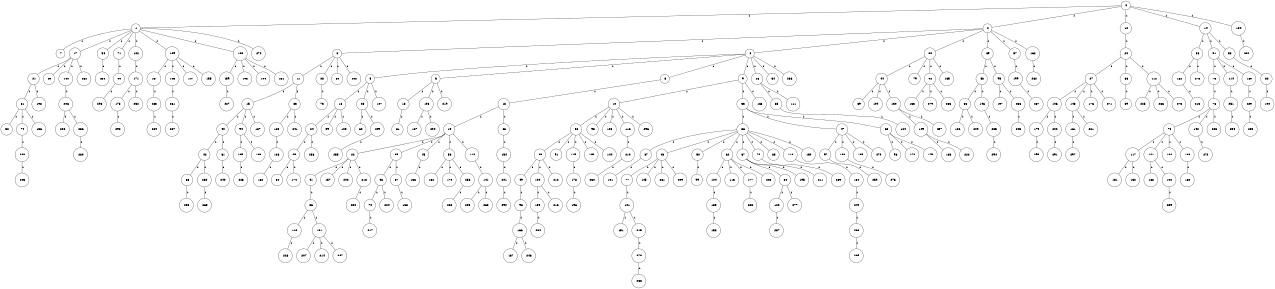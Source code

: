 graph G {
size="8.5,11;"
ratio = "expand;"
fixedsize="true;"
overlap="scale;"
node[shape=circle,width=.12,hight=.12,fontsize=12]
edge[fontsize=12]

0[label=" 0" color=black, pos="1.299342,0.36699263!"];
1[label=" 1" color=black, pos="0.058513822,1.9721561!"];
2[label=" 2" color=black, pos="1.2209248,2.9621127!"];
3[label=" 3" color=black, pos="0.88116347,2.0956647!"];
4[label=" 4" color=black, pos="0.77506588,2.7527484!"];
5[label=" 5" color=black, pos="2.3820569,2.0019008!"];
6[label=" 6" color=black, pos="0.62851527,1.3125029!"];
7[label=" 7" color=black, pos="2.1648996,2.4105428!"];
8[label=" 8" color=black, pos="2.5068459,1.6314685!"];
9[label=" 9" color=black, pos="0.27218989,0.10347103!"];
10[label=" 10" color=black, pos="0.015933411,1.6748374!"];
11[label=" 11" color=black, pos="1.3807884,0.82657941!"];
12[label=" 12" color=black, pos="2.1055026,0.29790173!"];
13[label=" 13" color=black, pos="2.8443108,2.2683367!"];
14[label=" 14" color=black, pos="0.57290759,1.3824!"];
15[label=" 15" color=black, pos="0.13322949,1.2020489!"];
16[label=" 16" color=black, pos="2.5704781,1.2054351!"];
17[label=" 17" color=black, pos="0.43714195,2.3357827!"];
18[label=" 18" color=black, pos="0.37448986,1.3501722!"];
19[label=" 19" color=black, pos="2.7811222,0.91113255!"];
20[label=" 20" color=black, pos="2.7560794,0.37418425!"];
21[label=" 21" color=black, pos="0.50883681,1.0732163!"];
22[label=" 22" color=black, pos="1.2233605,2.8195516!"];
23[label=" 23" color=black, pos="0.24855909,0.9966654!"];
24[label=" 24" color=black, pos="2.8551178,0.66170526!"];
25[label=" 25" color=black, pos="1.5110066,0.74533515!"];
26[label=" 26" color=black, pos="2.008108,0.64077475!"];
27[label=" 27" color=black, pos="2.272259,0.67585496!"];
28[label=" 28" color=black, pos="2.7609416,0.62872874!"];
29[label=" 29" color=black, pos="0.69256015,0.35152278!"];
30[label=" 30" color=black, pos="0.15756143,2.2725107!"];
31[label=" 31" color=black, pos="2.1926748,0.22515776!"];
32[label=" 32" color=black, pos="2.4712766,0.34005245!"];
33[label=" 33" color=black, pos="0.88435095,1.8677797!"];
34[label=" 34" color=black, pos="0.18089498,1.6816892!"];
35[label=" 35" color=black, pos="0.060461749,2.4814925!"];
36[label=" 36" color=black, pos="0.40758338,2.0911817!"];
37[label=" 37" color=black, pos="2.8121663,1.0160642!"];
38[label=" 38" color=black, pos="1.6137789,2.3758483!"];
39[label=" 39" color=black, pos="2.557751,2.8542463!"];
40[label=" 40" color=black, pos="0.48786904,2.0113108!"];
41[label=" 41" color=black, pos="2.2796864,1.264679!"];
42[label=" 42" color=black, pos="2.3876449,1.9137354!"];
43[label=" 43" color=black, pos="2.3039124,2.26951!"];
44[label=" 44" color=black, pos="1.5054491,2.8116393!"];
45[label=" 45" color=black, pos="1.8033962,1.2873431!"];
46[label=" 46" color=black, pos="2.1162783,0.22362874!"];
47[label=" 47" color=black, pos="2.2641974,2.7030569!"];
48[label=" 48" color=black, pos="0.27217388,1.1242865!"];
49[label=" 49" color=black, pos="1.5934581,1.0124416!"];
50[label=" 50" color=black, pos="2.3353337,1.4292097!"];
51[label=" 51" color=black, pos="1.3214049,0.35074175!"];
52[label=" 52" color=black, pos="0.059411458,1.1444693!"];
53[label=" 53" color=black, pos="1.9900845,0.27998271!"];
54[label=" 54" color=black, pos="0.095003897,1.7803921!"];
55[label=" 55" color=black, pos="1.5814865,2.1112678!"];
56[label=" 56" color=black, pos="0.19781668,0.40552068!"];
57[label=" 57" color=black, pos="1.6245198,0.77237788!"];
58[label=" 58" color=black, pos="0.34413932,2.5990994!"];
59[label=" 59" color=black, pos="1.9003074,1.4923981!"];
60[label=" 60" color=black, pos="0.11222218,0.82252649!"];
61[label=" 61" color=black, pos="0.06867994,0.20866946!"];
62[label=" 62" color=black, pos="1.6061206,0.52288517!"];
63[label=" 63" color=black, pos="2.4725106,0.041267587!"];
64[label=" 64" color=black, pos="2.8697073,0.46160209!"];
65[label=" 65" color=black, pos="1.8647506,1.4540805!"];
66[label=" 66" color=black, pos="2.4355676,0.87443407!"];
67[label=" 67" color=black, pos="1.003021,2.2955938!"];
68[label=" 68" color=black, pos="2.0036996,1.2175499!"];
69[label=" 69" color=black, pos="2.2206295,2.2360634!"];
70[label=" 70" color=black, pos="0.41528092,0.014357305!"];
71[label=" 71" color=black, pos="1.3931016,1.5581188!"];
72[label=" 72" color=black, pos="1.5024132,0.75703592!"];
73[label=" 73" color=black, pos="1.2537009,1.5760536!"];
74[label=" 74" color=black, pos="2.2642962,2.0251434!"];
75[label=" 75" color=black, pos="2.8173199,2.3825605!"];
76[label=" 76" color=black, pos="0.43885752,0.89339913!"];
77[label=" 77" color=black, pos="2.0263297,0.48623713!"];
78[label=" 78" color=black, pos="1.8884112,1.3294021!"];
79[label=" 79" color=black, pos="2.5562193,1.5443216!"];
80[label=" 80" color=black, pos="2.9072418,1.4257962!"];
81[label=" 81" color=black, pos="0.51247392,0.85021111!"];
82[label=" 82" color=black, pos="1.4523376,0.044087445!"];
83[label=" 83" color=black, pos="2.1960918,0.090677009!"];
84[label=" 84" color=black, pos="0.026758329,2.2944363!"];
85[label=" 85" color=black, pos="2.1135387,1.4946987!"];
86[label=" 86" color=black, pos="0.28126785,1.2834626!"];
87[label=" 87" color=black, pos="2.7116217,2.8961197!"];
88[label=" 88" color=black, pos="2.1291418,2.7798062!"];
89[label=" 89" color=black, pos="0.32376575,2.4183858!"];
90[label=" 90" color=black, pos="1.5053719,1.0457608!"];
91[label=" 91" color=black, pos="1.8891212,2.3364129!"];
92[label=" 92" color=black, pos="2.1205139,0.96896761!"];
93[label=" 93" color=black, pos="1.4115226,1.2360025!"];
94[label=" 94" color=black, pos="1.2877671,2.5302776!"];
95[label=" 95" color=black, pos="0.34724928,0.61825235!"];
96[label=" 96" color=black, pos="0.74831318,0.11800673!"];
97[label=" 97" color=black, pos="1.0280759,1.8481822!"];
98[label=" 98" color=black, pos="2.9988659,1.2349114!"];
99[label=" 99" color=black, pos="0.030380801,1.8038667!"];
100[label=" 100" color=black, pos="0.20217346,0.38494735!"];
101[label=" 101" color=black, pos="0.23650054,1.3064865!"];
102[label=" 102" color=black, pos="2.1404149,1.5236564!"];
103[label=" 103" color=black, pos="2.2631614,1.9640552!"];
104[label=" 104" color=black, pos="0.53996734,1.0835536!"];
105[label=" 105" color=black, pos="0.61845451,2.101491!"];
106[label=" 106" color=black, pos="1.8256788,2.5053075!"];
107[label=" 107" color=black, pos="1.9077266,0.0069543384!"];
108[label=" 108" color=black, pos="2.0820084,2.7235961!"];
109[label=" 109" color=black, pos="0.012851503,1.8427765!"];
110[label=" 110" color=black, pos="0.86684681,0.64093055!"];
111[label=" 111" color=black, pos="2.5083417,1.1414829!"];
112[label=" 112" color=black, pos="2.6870477,2.6163523!"];
113[label=" 113" color=black, pos="0.15677223,1.9228226!"];
114[label=" 114" color=black, pos="1.0542456,0.83851065!"];
115[label=" 115" color=black, pos="2.7373042,1.0718723!"];
116[label=" 116" color=black, pos="1.2373667,0.13782153!"];
117[label=" 117" color=black, pos="2.8255511,1.4034846!"];
118[label=" 118" color=black, pos="2.347031,0.82240617!"];
119[label=" 119" color=black, pos="0.64940088,2.9036819!"];
120[label=" 120" color=black, pos="2.1889255,1.6419508!"];
121[label=" 121" color=black, pos="1.2378774,2.3281488!"];
122[label=" 122" color=black, pos="2.9929035,2.2540952!"];
123[label=" 123" color=black, pos="2.0121244,2.5495203!"];
124[label=" 124" color=black, pos="0.12143598,0.49970925!"];
125[label=" 125" color=black, pos="1.6679399,2.639385!"];
126[label=" 126" color=black, pos="2.9476089,2.8703437!"];
127[label=" 127" color=black, pos="2.4256802,2.9334584!"];
128[label=" 128" color=black, pos="2.2940597,2.9603034!"];
129[label=" 129" color=black, pos="2.1401826,2.8240601!"];
130[label=" 130" color=black, pos="2.4551116,1.8632938!"];
131[label=" 131" color=black, pos="1.4041229,0.71672707!"];
132[label=" 132" color=black, pos="0.10015582,0.47254597!"];
133[label=" 133" color=black, pos="1.1196301,0.78306659!"];
134[label=" 134" color=black, pos="0.57372215,2.6642489!"];
135[label=" 135" color=black, pos="0.42743583,2.6140081!"];
136[label=" 136" color=black, pos="0.17311651,1.2534326!"];
137[label=" 137" color=black, pos="1.8627637,2.4463853!"];
138[label=" 138" color=black, pos="0.15564816,2.7851113!"];
139[label=" 139" color=black, pos="1.7224931,1.08533!"];
140[label=" 140" color=black, pos="1.7182747,1.5907446!"];
141[label=" 141" color=black, pos="0.66980691,1.9051439!"];
142[label=" 142" color=black, pos="2.0272214,1.2429314!"];
143[label=" 143" color=black, pos="0.1671001,0.17615278!"];
144[label=" 144" color=black, pos="0.43125106,2.6535158!"];
145[label=" 145" color=black, pos="0.50707821,2.6118901!"];
146[label=" 146" color=black, pos="2.40958,0.22249745!"];
147[label=" 147" color=black, pos="2.8988398,0.95472196!"];
148[label=" 148" color=black, pos="2.8657033,0.45501939!"];
149[label=" 149" color=black, pos="1.9192777,1.7790393!"];
150[label=" 150" color=black, pos="1.9295561,2.4011563!"];
151[label=" 151" color=black, pos="2.8789103,2.4368728!"];
152[label=" 152" color=black, pos="0.0068945489,2.6041761!"];
153[label=" 153" color=black, pos="1.1902896,1.1766991!"];
154[label=" 154" color=black, pos="1.6130677,2.7319428!"];
155[label=" 155" color=black, pos="0.70702399,1.129022!"];
156[label=" 156" color=black, pos="2.2321312,2.1082376!"];
157[label=" 157" color=black, pos="2.9442047,2.097908!"];
158[label=" 158" color=black, pos="2.9092476,0.9704171!"];
159[label=" 159" color=black, pos="0.076373472,1.0983192!"];
160[label=" 160" color=black, pos="2.4976786,0.59724078!"];
161[label=" 161" color=black, pos="0.91856156,1.2878379!"];
162[label=" 162" color=black, pos="1.1731365,0.043536718!"];
163[label=" 163" color=black, pos="1.7064453,0.45288781!"];
164[label=" 164" color=black, pos="2.7566002,2.0899855!"];
165[label=" 165" color=black, pos="1.4484023,1.5745658!"];
166[label=" 166" color=black, pos="2.6869578,1.1458078!"];
167[label=" 167" color=black, pos="0.95227284,0.84659932!"];
168[label=" 168" color=black, pos="0.94662232,0.13791959!"];
169[label=" 169" color=black, pos="1.21778,1.3968131!"];
170[label=" 170" color=black, pos="1.4455381,0.27107696!"];
171[label=" 171" color=black, pos="1.6129086,1.09056!"];
172[label=" 172" color=black, pos="1.2850902,1.0703137!"];
173[label=" 173" color=black, pos="0.36843891,1.0911423!"];
174[label=" 174" color=black, pos="0.18986235,1.818728!"];
175[label=" 175" color=black, pos="2.4810771,0.5920866!"];
176[label=" 176" color=black, pos="1.1091674,2.2928833!"];
177[label=" 177" color=black, pos="0.15576363,0.71786392!"];
178[label=" 178" color=black, pos="2.1300462,2.7532851!"];
179[label=" 179" color=black, pos="1.7129057,1.1124635!"];
180[label=" 180" color=black, pos="2.0243905,0.73148823!"];
181[label=" 181" color=black, pos="1.8276566,1.4482261!"];
182[label=" 182" color=black, pos="2.0595806,2.1596542!"];
183[label=" 183" color=black, pos="2.9322815,0.96835712!"];
184[label=" 184" color=black, pos="1.481747,1.3683963!"];
185[label=" 185" color=black, pos="1.9509368,2.2388123!"];
186[label=" 186" color=black, pos="0.075201138,1.8239377!"];
187[label=" 187" color=black, pos="2.8359424,0.7861026!"];
188[label=" 188" color=black, pos="1.1191784,1.2531622!"];
189[label=" 189" color=black, pos="0.34022139,2.964354!"];
190[label=" 190" color=black, pos="1.9683424,1.9404598!"];
191[label=" 191" color=black, pos="1.8757489,2.9420728!"];
192[label=" 192" color=black, pos="0.17005726,0.99500643!"];
193[label=" 193" color=black, pos="1.3967294,0.20197696!"];
194[label=" 194" color=black, pos="1.2259161,1.2600373!"];
195[label=" 195" color=black, pos="0.96231585,0.92219129!"];
196[label=" 196" color=black, pos="1.5637307,2.0283292!"];
197[label=" 197" color=black, pos="2.8767418,1.3037542!"];
198[label=" 198" color=black, pos="2.1166913,1.7457082!"];
199[label=" 199" color=black, pos="0.15303078,2.349936!"];
200[label=" 200" color=black, pos="0.99825006,0.44408206!"];
201[label=" 201" color=black, pos="1.5787612,1.8669099!"];
202[label=" 202" color=black, pos="1.6719737,0.86653568!"];
203[label=" 203" color=black, pos="2.1730871,0.71578374!"];
204[label=" 204" color=black, pos="0.96408049,2.64077!"];
205[label=" 205" color=black, pos="1.7367961,2.6859066!"];
206[label=" 206" color=black, pos="2.188738,0.84592761!"];
207[label=" 207" color=black, pos="1.1193957,2.6648569!"];
208[label=" 208" color=black, pos="0.54080613,0.51262519!"];
209[label=" 209" color=black, pos="1.7549979,2.9242445!"];
210[label=" 210" color=black, pos="2.5064824,0.061261135!"];
211[label=" 211" color=black, pos="1.5795072,0.41638735!"];
212[label=" 212" color=black, pos="1.5211578,1.38441!"];
213[label=" 213" color=black, pos="2.0016815,1.1114413!"];
214[label=" 214" color=black, pos="2.5019313,0.53218833!"];
215[label=" 215" color=black, pos="0.1532326,2.7389728!"];
216[label=" 216" color=black, pos="0.30598412,0.81360603!"];
217[label=" 217" color=black, pos="0.63113308,1.4879537!"];
218[label=" 218" color=black, pos="1.5286308,1.8171849!"];
219[label=" 219" color=black, pos="1.3262597,0.65172567!"];
220[label=" 220" color=black, pos="0.29072962,2.1053714!"];
221[label=" 221" color=black, pos="0.10645224,1.4828306!"];
222[label=" 222" color=black, pos="1.1741817,2.2297106!"];
223[label=" 223" color=black, pos="2.2120641,1.021453!"];
224[label=" 224" color=black, pos="2.2202813,1.5790303!"];
225[label=" 225" color=black, pos="0.57290962,2.9890298!"];
226[label=" 226" color=black, pos="1.6161988,1.2096784!"];
227[label=" 227" color=black, pos="1.039787,0.78987597!"];
228[label=" 228" color=black, pos="1.8975398,2.6229278!"];
229[label=" 229" color=black, pos="2.1120601,0.61237556!"];
230[label=" 230" color=black, pos="0.12077732,1.6136561!"];
231[label=" 231" color=black, pos="1.8107695,1.8508897!"];
232[label=" 232" color=black, pos="2.4701682,0.88246516!"];
233[label=" 233" color=black, pos="2.496904,1.1446182!"];
234[label=" 234" color=black, pos="2.6777098,2.0555613!"];
235[label=" 235" color=black, pos="0.21570072,1.0480135!"];
236[label=" 236" color=black, pos="1.7406847,2.1172325!"];
237[label=" 237" color=black, pos="1.7766996,0.13898663!"];
238[label=" 238" color=black, pos="2.5716942,0.23031838!"];
239[label=" 239" color=black, pos="2.3877519,1.4135144!"];
240[label=" 240" color=black, pos="1.5111281,2.9009979!"];
241[label=" 241" color=black, pos="2.1674746,2.121135!"];
242[label=" 242" color=black, pos="2.3999127,0.56268112!"];
243[label=" 243" color=black, pos="1.0221336,0.7288539!"];
244[label=" 244" color=black, pos="2.2816358,1.615563!"];
245[label=" 245" color=black, pos="1.5756944,1.9558124!"];
246[label=" 246" color=black, pos="1.5071924,1.5298522!"];
247[label=" 247" color=black, pos="2.2673388,2.7528643!"];
248[label=" 248" color=black, pos="2.2393462,2.7864991!"];
249[label=" 249" color=black, pos="0.69947827,1.2520051!"];
250[label=" 250" color=black, pos="0.084330433,0.71500439!"];
251[label=" 251" color=black, pos="1.4253808,2.8692823!"];
252[label=" 252" color=black, pos="0.28994466,0.7653521!"];
253[label=" 253" color=black, pos="2.239395,1.0130276!"];
254[label=" 254" color=black, pos="1.9072952,1.6415317!"];
255[label=" 255" color=black, pos="1.4862465,0.95310101!"];
256[label=" 256" color=black, pos="1.0482583,0.13241356!"];
257[label=" 257" color=black, pos="1.6472343,2.8471275!"];
258[label=" 258" color=black, pos="1.1991049,1.8380287!"];
259[label=" 259" color=black, pos="1.0059902,2.3315024!"];
260[label=" 260" color=black, pos="2.1921563,2.1615739!"];
261[label=" 261" color=black, pos="1.818019,2.1781387!"];
262[label=" 262" color=black, pos="2.7174814,2.8999482!"];
263[label=" 263" color=black, pos="2.2140665,0.92932068!"];
264[label=" 264" color=black, pos="2.5926494,1.0100612!"];
265[label=" 265" color=black, pos="0.44615292,2.9714484!"];
266[label=" 266" color=black, pos="1.4193206,0.26974362!"];
267[label=" 267" color=black, pos="2.5167881,0.72124558!"];
268[label=" 268" color=black, pos="0.69810058,0.14049566!"];
269[label=" 269" color=black, pos="1.057421,2.2414338!"];
270[label=" 270" color=black, pos="1.1383048,0.97863031!"];
271[label=" 271" color=black, pos="2.9944312,0.61469598!"];
272[label=" 272" color=black, pos="2.9696852,2.8269643!"];
273[label=" 273" color=black, pos="0.48194595,0.061096007!"];
274[label=" 274" color=black, pos="0.60788969,1.3265773!"];
275[label=" 275" color=black, pos="2.9320857,1.8336221!"];
276[label=" 276" color=black, pos="1.9306424,2.1463058!"];
277[label=" 277" color=black, pos="2.2927522,2.7629657!"];
278[label=" 278" color=black, pos="1.5291216,0.78342821!"];
279[label=" 279" color=black, pos="0.64954704,1.1106334!"];
280[label=" 280" color=black, pos="0.022881402,2.0350704!"];
281[label=" 281" color=black, pos="1.7360103,2.4060939!"];
282[label=" 282" color=black, pos="2.4270061,2.4685777!"];
283[label=" 283" color=black, pos="2.7804941,1.989278!"];
284[label=" 284" color=black, pos="1.2763177,2.6991998!"];
285[label=" 285" color=black, pos="1.5233235,0.0001267842!"];
286[label=" 286" color=black, pos="1.2037616,0.57599784!"];
287[label=" 287" color=black, pos="1.1816792,0.47254091!"];
288[label=" 288" color=black, pos="1.6242289,0.70938793!"];
289[label=" 289" color=black, pos="1.6037778,0.70413914!"];
290[label=" 290" color=black, pos="1.8481531,2.3898756!"];
291[label=" 291" color=black, pos="1.4749167,2.3397837!"];
292[label=" 292" color=black, pos="1.5147374,2.3203042!"];
293[label=" 293" color=black, pos="1.501149,0.090505918!"];
294[label=" 294" color=black, pos="2.103986,2.5582193!"];
295[label=" 295" color=black, pos="2.353135,1.4902258!"];
296[label=" 296" color=black, pos="0.53837151,1.3376031!"];
297[label=" 297" color=black, pos="0.31509551,2.1729331!"];
298[label=" 298" color=black, pos="1.2144591,1.7918958!"];
299[label=" 299" color=black, pos="1.9419622,0.44061024!"];
0--1[label="1"]
0--2[label="1"]
0--12[label="1"]
0--14[label="1"]
0--184[label="1"]
1--7[label="1"]
1--17[label="1"]
1--54[label="1"]
1--71[label="1"]
1--102[label="1"]
1--129[label="1"]
1--133[label="1"]
1--274[label="1"]
2--3[label="1"]
2--4[label="1"]
2--30[label="1"]
2--39[label="1"]
2--57[label="1"]
2--162[label="1"]
3--11[label="1"]
3--28[label="1"]
3--80[label="1"]
3--292[label="1"]
4--5[label="1"]
4--6[label="1"]
4--8[label="1"]
4--9[label="1"]
4--26[label="1"]
4--64[label="1"]
4--286[label="1"]
5--16[label="1"]
5--23[label="1"]
5--107[label="1"]
6--13[label="1"]
6--108[label="1"]
6--219[label="1"]
8--18[label="1"]
9--10[label="1"]
9--33[label="1"]
9--163[label="1"]
10--32[label="1"]
10--93[label="1"]
10--103[label="1"]
10--116[label="1"]
10--296[label="1"]
11--15[label="1"]
11--83[label="1"]
12--20[label="1"]
13--81[label="1"]
14--38[label="1"]
14--51[label="1"]
14--53[label="1"]
15--40[label="1"]
15--94[label="1"]
15--187[label="1"]
16--24[label="1"]
16--59[label="1"]
16--105[label="1"]
17--21[label="1"]
17--29[label="1"]
17--140[label="1"]
17--252[label="1"]
18--19[label="1"]
18--68[label="1"]
19--22[label="1"]
19--35[label="1"]
19--45[label="1"]
19--56[label="1"]
19--110[label="1"]
20--27[label="1"]
20--66[label="1"]
20--112[label="1"]
21--31[label="1"]
21--198[label="1"]
22--41[label="1"]
22--157[label="1"]
22--202[label="1"]
22--218[label="1"]
23--60[label="1"]
23--249[label="1"]
24--25[label="1"]
24--258[label="1"]
25--34[label="1"]
25--174[label="1"]
26--65[label="1"]
26--111[label="1"]
27--106[label="1"]
27--148[label="1"]
27--176[label="1"]
27--271[label="1"]
28--73[label="1"]
30--44[label="1"]
30--79[label="1"]
30--92[label="1"]
30--165[label="1"]
31--52[label="1"]
31--74[label="1"]
31--156[label="1"]
32--48[label="1"]
32--91[label="1"]
32--119[label="1"]
32--125[label="1"]
32--144[label="1"]
33--36[label="1"]
33--47[label="1"]
33--63[label="1"]
35--46[label="1"]
35--87[label="1"]
36--37[label="1"]
36--43[label="1"]
36--50[label="1"]
36--62[label="1"]
36--67[label="1"]
36--72[label="1"]
36--85[label="1"]
36--118[label="1"]
36--150[label="1"]
37--191[label="1"]
38--182[label="1"]
38--275[label="1"]
39--58[label="1"]
39--95[label="1"]
40--42[label="1"]
40--61[label="1"]
41--86[label="1"]
42--55[label="1"]
42--260[label="1"]
43--77[label="1"]
43--145[label="1"]
43--281[label="1"]
43--299[label="1"]
44--69[label="1"]
44--109[label="1"]
44--130[label="1"]
45--136[label="1"]
46--70[label="1"]
46--224[label="1"]
47--97[label="1"]
47--180[label="1"]
47--185[label="1"]
47--270[label="1"]
48--49[label="1"]
48--100[label="1"]
48--212[label="1"]
49--98[label="1"]
50--99[label="1"]
51--75[label="1"]
51--114[label="1"]
51--189[label="1"]
53--82[label="1"]
54--234[label="1"]
55--253[label="1"]
56--152[label="1"]
56--170[label="1"]
56--256[label="1"]
57--199[label="1"]
58--88[label="1"]
58--146[label="1"]
61--240[label="1"]
62--104[label="1"]
62--115[label="1"]
62--177[label="1"]
62--248[label="1"]
63--96[label="1"]
63--172[label="1"]
63--175[label="1"]
65--124[label="1"]
66--89[label="1"]
67--84[label="1"]
67--195[label="1"]
67--211[label="1"]
68--154[label="1"]
70--217[label="1"]
71--90[label="1"]
72--289[label="1"]
74--242[label="1"]
75--76[label="1"]
76--78[label="1"]
76--142[label="1"]
76--203[label="1"]
77--101[label="1"]
78--117[label="1"]
78--121[label="1"]
78--122[label="1"]
78--126[label="1"]
82--190[label="1"]
83--123[label="1"]
83--241[label="1"]
84--120[label="1"]
84--277[label="1"]
86--113[label="1"]
86--181[label="1"]
87--138[label="1"]
88--186[label="1"]
88--209[label="1"]
90--293[label="1"]
92--153[label="1"]
92--279[label="1"]
92--285[label="1"]
94--169[label="1"]
94--188[label="1"]
95--197[label="1"]
95--238[label="1"]
97--259[label="1"]
98--166[label="1"]
100--139[label="1"]
100--216[label="1"]
101--151[label="1"]
101--215[label="1"]
102--171[label="1"]
104--135[label="1"]
106--179[label="1"]
106--200[label="1"]
108--127[label="1"]
108--204[label="1"]
110--141[label="1"]
112--225[label="1"]
112--266[label="1"]
112--273[label="1"]
113--228[label="1"]
114--251[label="1"]
116--210[label="1"]
117--131[label="1"]
117--132[label="1"]
118--134[label="1"]
119--178[label="1"]
120--237[label="1"]
121--168[label="1"]
121--192[label="1"]
123--128[label="1"]
126--160[label="1"]
128--164[label="1"]
129--137[label="1"]
129--143[label="1"]
129--147[label="1"]
129--155[label="1"]
130--149[label="1"]
130--257[label="1"]
133--159[label="1"]
133--193[label="1"]
133--194[label="1"]
133--231[label="1"]
134--244[label="1"]
135--158[label="1"]
137--283[label="1"]
139--264[label="1"]
140--206[label="1"]
141--205[label="1"]
141--263[label="1"]
142--272[label="1"]
143--261[label="1"]
146--235[label="1"]
148--161[label="1"]
148--221[label="1"]
149--183[label="1"]
149--222[label="1"]
154--201[label="1"]
159--227[label="1"]
161--297[label="1"]
162--262[label="1"]
166--167[label="1"]
166--246[label="1"]
169--226[label="1"]
171--173[label="1"]
171--232[label="1"]
173--298[label="1"]
177--223[label="1"]
178--196[label="1"]
179--295[label="1"]
180--276[label="1"]
181--207[label="1"]
181--214[label="1"]
181--247[label="1"]
182--213[label="1"]
184--220[label="1"]
189--229[label="1"]
192--239[label="1"]
199--287[label="1"]
200--291[label="1"]
201--290[label="1"]
206--208[label="1"]
206--236[label="1"]
210--250[label="1"]
215--278[label="1"]
218--230[label="1"]
229--233[label="1"]
235--294[label="1"]
236--280[label="1"]
238--243[label="1"]
242--245[label="1"]
244--268[label="1"]
249--255[label="1"]
251--254[label="1"]
256--282[label="1"]
260--265[label="1"]
261--267[label="1"]
268--269[label="1"]
278--288[label="1"]
283--284[label="1"]

}
